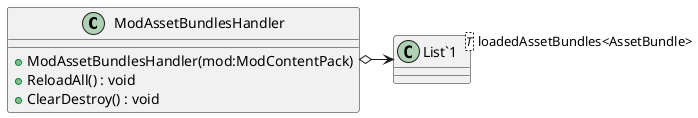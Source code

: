 @startuml
class ModAssetBundlesHandler {
    + ModAssetBundlesHandler(mod:ModContentPack)
    + ReloadAll() : void
    + ClearDestroy() : void
}
class "List`1"<T> {
}
ModAssetBundlesHandler o-> "loadedAssetBundles<AssetBundle>" "List`1"
@enduml
